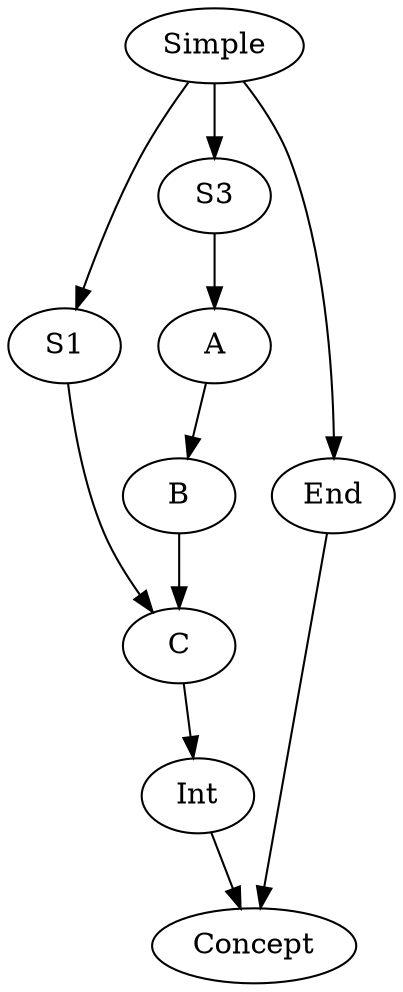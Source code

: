 strict digraph G {
Simple	 [label="Simple"];
S1	 [label="S1"];
C	 [label="C"];
Int	 [label="Int"];
Concept	 [label="Concept"];
S3	 [label="S3"];
A	 [label="A"];
B	 [label="B"];
End	 [label="End"];
Simple	->	S1	 [label=""];
S1	->	C	 [label=""];
C	->	Int	 [label=""];
Int	->	Concept	 [label=""];
Simple	->	S3	 [label=""];
S3	->	A	 [label=""];
A	->	B	 [label=""];
B	->	C	 [label=""];
Simple	->	End	 [label=""];
End	->	Concept	 [label=""];

}